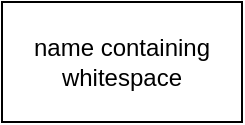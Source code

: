 <mxfile version="14.6.13" type="device"><diagram id="ZlZBXLx2VIO_uCBMFCH2" name="Page-1"><mxGraphModel dx="1106" dy="852" grid="1" gridSize="10" guides="1" tooltips="1" connect="1" arrows="1" fold="1" page="1" pageScale="1" pageWidth="1100" pageHeight="850" math="0" shadow="0"><root><mxCell id="0"/><mxCell id="1" parent="0"/><mxCell id="wWXa7tNGbSZJY8Q6FzDe-1" value="name containing whitespace" style="rounded=0;whiteSpace=wrap;html=1;" vertex="1" parent="1"><mxGeometry x="120" y="120" width="120" height="60" as="geometry"/></mxCell></root></mxGraphModel></diagram></mxfile>